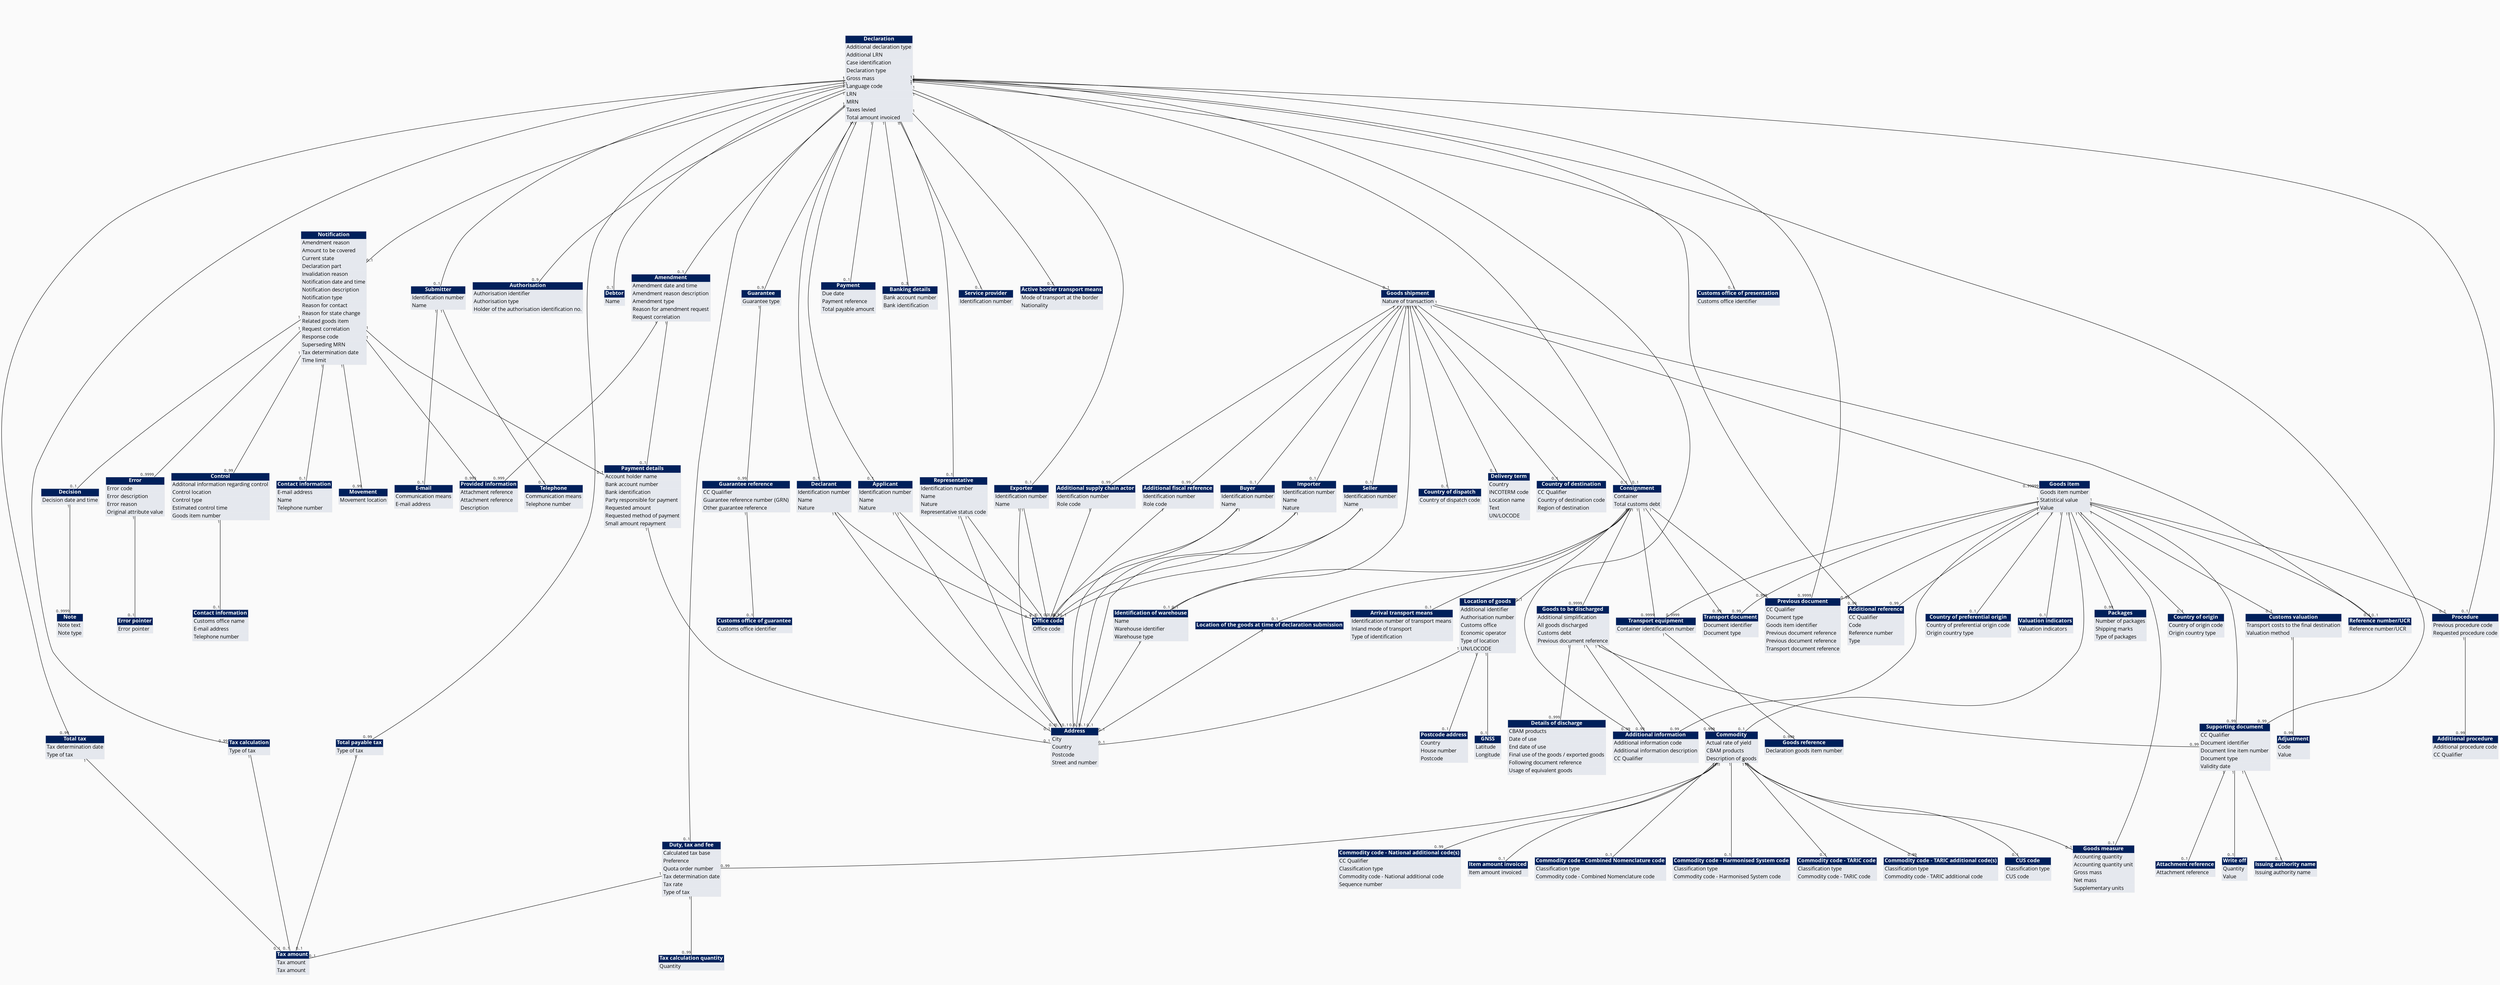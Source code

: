 Graph ClassDiagram {
bgcolor="#fafafa"
ratio="0.4"
node [shape=plain, fontname="Open Sans"]
edge [fontname="Open Sans" width="2"]
"FIg-001" -- "FIg-014" [headlabel="0..1" taillabel="1" fontsize=10]
"FIg-001" -- "FIg-026" [headlabel="0..1" taillabel="1" fontsize=10]
"FIg-001" -- "FIg-028" [headlabel="0..1" taillabel="1" fontsize=10]
"FIg-001" -- "FIg-031" [headlabel="0..1" taillabel="1" fontsize=10]
"FIg-001" -- "FIg-032" [headlabel="0..9" taillabel="1" fontsize=10]
"FIg-001" -- "FIg-033" [headlabel="0..1" taillabel="1" fontsize=10]
"FIg-001" -- "FIg-034" [headlabel="0..1" taillabel="1" fontsize=10]
"FIg-001" -- "FIg-036" [headlabel="0..1" taillabel="1" fontsize=10]
"FIg-001" -- "FIg-038" [headlabel="0..1" taillabel="1" fontsize=10]
"FIg-001" -- "FIg-050" [headlabel="0..99" taillabel="1" fontsize=10]
"FIg-001" -- "FIg-053" [headlabel="0..99" taillabel="1" fontsize=10]
"FIg-001" -- "FIg-057" [headlabel="0..99" taillabel="1" fontsize=10]
"FIg-001" -- "FIg-060" [headlabel="0..1" taillabel="1" fontsize=10]
"FIg-001" -- "FIg-062" [headlabel="0..3" taillabel="1" fontsize=10]
"FIg-001" -- "FIg-075" [headlabel="0..1" taillabel="1" fontsize=10]
"FIg-001" -- "FIg-079" [headlabel="0..1" taillabel="1" fontsize=10]
"FIg-001" -- "FIg-085" [headlabel="0..1" taillabel="1" fontsize=10]
"FIg-001" -- "FIg-099" [headlabel="0..9" taillabel="1" fontsize=10]
"FIg-001" -- "FIg-101" [headlabel="0..1" taillabel="1" fontsize=10]
"FIg-001" -- "FIg-102" [headlabel="0..99" taillabel="1" fontsize=10]
"FIg-001" -- "FIg-111" [headlabel="0..99" taillabel="1" fontsize=10]
"FIg-001" -- "FIg-113" [headlabel="0..1" taillabel="1" fontsize=10]
"FIg-001" -- "FIg-116" [headlabel="0..1" taillabel="1" fontsize=10]
"FIg-001" -- "FIg-119" [headlabel="0..1" taillabel="1" fontsize=10]
"FIg-001" -- "FIg-135" [headlabel="0..9999" taillabel="1" fontsize=10]
"FIg-001" -- "FIg-136" [headlabel="0..99" taillabel="1" fontsize=10]
"FIg-014" -- "FIg-012" [headlabel="0..999" taillabel="1" fontsize=10]
"FIg-014" -- "FIg-037" [headlabel="0..1" taillabel="1" fontsize=10]
"FIg-015" -- "FIg-011" [headlabel="0..9999" taillabel="1" fontsize=10]
"FIg-017" -- "FIg-023" [headlabel="0..1" taillabel="1" fontsize=10]
"FIg-019" -- "FIg-016" [headlabel="0..1" taillabel="1" fontsize=10]
"FIg-026" -- "FIg-029" [headlabel="0..1" taillabel="1" fontsize=10]
"FIg-026" -- "FIg-083" [headlabel="0..1" taillabel="1" fontsize=10]
"FIg-028" -- "FIg-009" [headlabel="0..1" taillabel="1" fontsize=10]
"FIg-028" -- "FIg-012" [headlabel="0..999" taillabel="1" fontsize=10]
"FIg-028" -- "FIg-015" [headlabel="0..1" taillabel="1" fontsize=10]
"FIg-028" -- "FIg-017" [headlabel="0..9999" taillabel="1" fontsize=10]
"FIg-028" -- "FIg-019" [headlabel="0..99" taillabel="1" fontsize=10]
"FIg-028" -- "FIg-024" [headlabel="0..99" taillabel="1" fontsize=10]
"FIg-028" -- "FIg-037" [headlabel="0..1" taillabel="1" fontsize=10]
"FIg-031" -- "FIg-043" [headlabel="0..1" taillabel="1" fontsize=10]
"FIg-031" -- "FIg-105" [headlabel="0..1" taillabel="1" fontsize=10]
"FIg-033" -- "FIg-029" [headlabel="0..1" taillabel="1" fontsize=10]
"FIg-033" -- "FIg-083" [headlabel="0..1" taillabel="1" fontsize=10]
"FIg-036" -- "FIg-029" [headlabel="0..1" taillabel="1" fontsize=10]
"FIg-036" -- "FIg-083" [headlabel="0..1" taillabel="1" fontsize=10]
"FIg-037" -- "FIg-083" [headlabel="0..1" taillabel="1" fontsize=10]
"FIg-038" -- "FIg-029" [headlabel="0..1" taillabel="1" fontsize=10]
"FIg-038" -- "FIg-083" [headlabel="0..1" taillabel="1" fontsize=10]
"FIg-044" -- "FIg-070" [headlabel="0..999" taillabel="1" fontsize=10]
"FIg-045" -- "FIg-047" [headlabel="0..1" taillabel="1" fontsize=10]
"FIg-045" -- "FIg-081" [headlabel="0..1" taillabel="1" fontsize=10]
"FIg-045" -- "FIg-082" [headlabel="0..1" taillabel="1" fontsize=10]
"FIg-045" -- "FIg-086" [headlabel="0..99" taillabel="1" fontsize=10]
"FIg-045" -- "FIg-087" [headlabel="0..1" taillabel="1" fontsize=10]
"FIg-045" -- "FIg-088" [headlabel="0..99" taillabel="1" fontsize=10]
"FIg-045" -- "FIg-089" [headlabel="0..1" taillabel="1" fontsize=10]
"FIg-045" -- "FIg-101" [headlabel="0..99" taillabel="1" fontsize=10]
"FIg-045" -- "FIg-133" [headlabel="0..1" taillabel="1" fontsize=10]
"FIg-050" -- "FIg-059" [headlabel="0..1" taillabel="1" fontsize=10]
"FIg-053" -- "FIg-059" [headlabel="0..1" taillabel="1" fontsize=10]
"FIg-057" -- "FIg-059" [headlabel="0..1" taillabel="1" fontsize=10]
"FIg-063" -- "FIg-029" [headlabel="0..1" taillabel="1" fontsize=10]
"FIg-063" -- "FIg-083" [headlabel="0..1" taillabel="1" fontsize=10]
"FIg-066" -- "FIg-029" [headlabel="0..1" taillabel="1" fontsize=10]
"FIg-067" -- "FIg-029" [headlabel="0..1" taillabel="1" fontsize=10]
"FIg-067" -- "FIg-083" [headlabel="0..1" taillabel="1" fontsize=10]
"FIg-075" -- "FIg-044" [headlabel="0..9999" taillabel="1" fontsize=10]
"FIg-075" -- "FIg-073" [headlabel="0..1" taillabel="1" fontsize=10]
"FIg-075" -- "FIg-076" [headlabel="0..1" taillabel="1" fontsize=10]
"FIg-075" -- "FIg-114" [headlabel="0..9999" taillabel="1" fontsize=10]
"FIg-075" -- "FIg-122" [headlabel="0..99" taillabel="1" fontsize=10]
"FIg-075" -- "FIg-127" [headlabel="0..1" taillabel="1" fontsize=10]
"FIg-075" -- "FIg-132" [headlabel="0..1" taillabel="1" fontsize=10]
"FIg-075" -- "FIg-135" [headlabel="0..999" taillabel="1" fontsize=10]
"FIg-076" -- "FIg-083" [headlabel="0..1" taillabel="1" fontsize=10]
"FIg-078" -- "FIg-044" [headlabel="0..9999" taillabel="1" fontsize=10]
"FIg-078" -- "FIg-045" [headlabel="0..1" taillabel="1" fontsize=10]
"FIg-078" -- "FIg-052" [headlabel="0..99" taillabel="1" fontsize=10]
"FIg-078" -- "FIg-089" [headlabel="0..1" taillabel="1" fontsize=10]
"FIg-078" -- "FIg-093" [headlabel="0..1" taillabel="1" fontsize=10]
"FIg-078" -- "FIg-100" [headlabel="0..1" taillabel="1" fontsize=10]
"FIg-078" -- "FIg-102" [headlabel="0..99" taillabel="1" fontsize=10]
"FIg-078" -- "FIg-103" [headlabel="0..1" taillabel="1" fontsize=10]
"FIg-078" -- "FIg-111" [headlabel="0..99" taillabel="1" fontsize=10]
"FIg-078" -- "FIg-113" [headlabel="0..1" taillabel="1" fontsize=10]
"FIg-078" -- "FIg-122" [headlabel="0..99" taillabel="1" fontsize=10]
"FIg-078" -- "FIg-126" [headlabel="0..1" taillabel="1" fontsize=10]
"FIg-078" -- "FIg-130" [headlabel="0..1" taillabel="1" fontsize=10]
"FIg-078" -- "FIg-135" [headlabel="0..99" taillabel="1" fontsize=10]
"FIg-078" -- "FIg-136" [headlabel="0..99" taillabel="1" fontsize=10]
"FIg-093" -- "FIg-094" [headlabel="0..99" taillabel="1" fontsize=10]
"FIg-099" -- "FIg-120" [headlabel="0..99" taillabel="1" fontsize=10]
"FIg-101" -- "FIg-059" [headlabel="0..1" taillabel="1" fontsize=10]
"FIg-101" -- "FIg-091" [headlabel="0..99" taillabel="1" fontsize=10]
"FIg-113" -- "FIg-097" [headlabel="0..99" taillabel="1" fontsize=10]
"FIg-114" -- "FIg-045" [headlabel="0..999" taillabel="1" fontsize=10]
"FIg-114" -- "FIg-102" [headlabel="0..99" taillabel="1" fontsize=10]
"FIg-114" -- "FIg-117" [headlabel="0..999" taillabel="1" fontsize=10]
"FIg-114" -- "FIg-136" [headlabel="0..99" taillabel="1" fontsize=10]
"FIg-119" -- "FIg-063" [headlabel="0..1" taillabel="1" fontsize=10]
"FIg-119" -- "FIg-066" [headlabel="0..99" taillabel="1" fontsize=10]
"FIg-119" -- "FIg-067" [headlabel="0..1" taillabel="1" fontsize=10]
"FIg-119" -- "FIg-071" [headlabel="0..1" taillabel="1" fontsize=10]
"FIg-119" -- "FIg-075" [headlabel="0..1" taillabel="1" fontsize=10]
"FIg-119" -- "FIg-077" [headlabel="0..1" taillabel="1" fontsize=10]
"FIg-119" -- "FIg-078" [headlabel="0..99999" taillabel="1" fontsize=10]
"FIg-119" -- "FIg-092" [headlabel="0..1" taillabel="1" fontsize=10]
"FIg-119" -- "FIg-125" [headlabel="0..1" taillabel="1" fontsize=10]
"FIg-119" -- "FIg-126" [headlabel="0..1" taillabel="1" fontsize=10]
"FIg-119" -- "FIg-132" [headlabel="0..1" taillabel="1" fontsize=10]
"FIg-119" -- "FIg-134" [headlabel="0..99" taillabel="1" fontsize=10]
"FIg-120" -- "FIg-004" [headlabel="0..1" taillabel="1" fontsize=10]
"FIg-125" -- "FIg-029" [headlabel="0..1" taillabel="1" fontsize=10]
"FIg-125" -- "FIg-083" [headlabel="0..1" taillabel="1" fontsize=10]
"FIg-127" -- "FIg-069" [headlabel="0..1" taillabel="1" fontsize=10]
"FIg-127" -- "FIg-083" [headlabel="0..1" taillabel="1" fontsize=10]
"FIg-127" -- "FIg-131" [headlabel="0..1" taillabel="1" fontsize=10]
"FIg-132" -- "FIg-083" [headlabel="0..1" taillabel="1" fontsize=10]
"FIg-134" -- "FIg-029" [headlabel="0..1" taillabel="1" fontsize=10]
"FIg-136" -- "FIg-042" [headlabel="0..1" taillabel="1" fontsize=10]
"FIg-136" -- "FIg-108" [headlabel="0..1" taillabel="1" fontsize=10]
"FIg-136" -- "FIg-137" [headlabel="0..1" taillabel="1" fontsize=10]
"FIg-001" [label=<<table border="0" cellspacing="0" cellborder="1" color="#E3E5E9"><tr><td bgcolor="#00205B"><font color="white"><b>Declaration</b></font></td></tr><tr><td bgcolor="#e5e8ee" align="left" sides="LR">Additional declaration type</td></tr><tr><td bgcolor="#e5e8ee" align="left" sides="LR">Additional LRN</td></tr><tr><td bgcolor="#e5e8ee" align="left" sides="LR">Case identification</td></tr><tr><td bgcolor="#e5e8ee" align="left" sides="LR">Declaration type</td></tr><tr><td bgcolor="#e5e8ee" align="left" sides="LR">Gross mass</td></tr><tr><td bgcolor="#e5e8ee" align="left" sides="LR">Language code</td></tr><tr><td bgcolor="#e5e8ee" align="left" sides="LR">LRN</td></tr><tr><td bgcolor="#e5e8ee" align="left" sides="LR">MRN</td></tr><tr><td bgcolor="#e5e8ee" align="left" sides="LR">Taxes levied</td></tr><tr><td bgcolor="#e5e8ee" align="left" sides="LRB">Total amount invoiced</td></tr></table>>]
"FIg-004" [label=<<table border="0" cellspacing="0" cellborder="1" color="#E3E5E9"><tr><td bgcolor="#00205B"><font color="white"><b>Customs office of guarantee</b></font></td></tr><tr><td bgcolor="#e5e8ee" align="left" sides="LR">Customs office identifier</td></tr></table>>]
"FIg-009" [label=<<table border="0" cellspacing="0" cellborder="1" color="#E3E5E9"><tr><td bgcolor="#00205B"><font color="white"><b>Contact information</b></font></td></tr><tr><td bgcolor="#e5e8ee" align="left" sides="LR">E-mail address</td></tr><tr><td bgcolor="#e5e8ee" align="left" sides="LR">Name</td></tr><tr><td bgcolor="#e5e8ee" align="left" sides="LRB">Telephone number</td></tr></table>>]
"FIg-011" [label=<<table border="0" cellspacing="0" cellborder="1" color="#E3E5E9"><tr><td bgcolor="#00205B"><font color="white"><b>Note</b></font></td></tr><tr><td bgcolor="#e5e8ee" align="left" sides="LR">Note text</td></tr><tr><td bgcolor="#e5e8ee" align="left" sides="LRB">Note type</td></tr></table>>]
"FIg-012" [label=<<table border="0" cellspacing="0" cellborder="1" color="#E3E5E9"><tr><td bgcolor="#00205B"><font color="white"><b>Provided information</b></font></td></tr><tr><td bgcolor="#e5e8ee" align="left" sides="LR">Attachment reference</td></tr><tr><td bgcolor="#e5e8ee" align="left" sides="LR">Attachment reference</td></tr><tr><td bgcolor="#e5e8ee" align="left" sides="LR">Description</td></tr></table>>]
"FIg-014" [label=<<table border="0" cellspacing="0" cellborder="1" color="#E3E5E9"><tr><td bgcolor="#00205B"><font color="white"><b>Amendment</b></font></td></tr><tr><td bgcolor="#e5e8ee" align="left" sides="LR">Amendment date and time</td></tr><tr><td bgcolor="#e5e8ee" align="left" sides="LR">Amendment reason description</td></tr><tr><td bgcolor="#e5e8ee" align="left" sides="LR">Amendment type</td></tr><tr><td bgcolor="#e5e8ee" align="left" sides="LR">Reason for amendment request</td></tr><tr><td bgcolor="#e5e8ee" align="left" sides="LRB">Request correlation</td></tr></table>>]
"FIg-015" [label=<<table border="0" cellspacing="0" cellborder="1" color="#E3E5E9"><tr><td bgcolor="#00205B"><font color="white"><b>Decision</b></font></td></tr><tr><td bgcolor="#e5e8ee" align="left" sides="LRB">Decision date and time</td></tr></table>>]
"FIg-016" [label=<<table border="0" cellspacing="0" cellborder="1" color="#E3E5E9"><tr><td bgcolor="#00205B"><font color="white"><b>Contact information</b></font></td></tr><tr><td bgcolor="#e5e8ee" align="left" sides="LR">Customs office name</td></tr><tr><td bgcolor="#e5e8ee" align="left" sides="LR">E-mail address</td></tr><tr><td bgcolor="#e5e8ee" align="left" sides="LRB">Telephone number</td></tr></table>>]
"FIg-017" [label=<<table border="0" cellspacing="0" cellborder="1" color="#E3E5E9"><tr><td bgcolor="#00205B"><font color="white"><b>Error</b></font></td></tr><tr><td bgcolor="#e5e8ee" align="left" sides="LR">Error code</td></tr><tr><td bgcolor="#e5e8ee" align="left" sides="LR">Error description</td></tr><tr><td bgcolor="#e5e8ee" align="left" sides="LR">Error reason</td></tr><tr><td bgcolor="#e5e8ee" align="left" sides="LRB">Original attribute value</td></tr></table>>]
"FIg-019" [label=<<table border="0" cellspacing="0" cellborder="1" color="#E3E5E9"><tr><td bgcolor="#00205B"><font color="white"><b>Control</b></font></td></tr><tr><td bgcolor="#e5e8ee" align="left" sides="LR">Additonal information regarding control</td></tr><tr><td bgcolor="#e5e8ee" align="left" sides="LR">Control location</td></tr><tr><td bgcolor="#e5e8ee" align="left" sides="LR">Control type</td></tr><tr><td bgcolor="#e5e8ee" align="left" sides="LR">Estimated control time</td></tr><tr><td bgcolor="#e5e8ee" align="left" sides="LRB">Goods item number</td></tr></table>>]
"FIg-023" [label=<<table border="0" cellspacing="0" cellborder="1" color="#E3E5E9"><tr><td bgcolor="#00205B"><font color="white"><b>Error pointer</b></font></td></tr><tr><td bgcolor="#e5e8ee" align="left" sides="LRB">Error pointer</td></tr></table>>]
"FIg-024" [label=<<table border="0" cellspacing="0" cellborder="1" color="#E3E5E9"><tr><td bgcolor="#00205B"><font color="white"><b>Movement</b></font></td></tr><tr><td bgcolor="#e5e8ee" align="left" sides="LRB">Movement location</td></tr></table>>]
"FIg-026" [label=<<table border="0" cellspacing="0" cellborder="1" color="#E3E5E9"><tr><td bgcolor="#00205B"><font color="white"><b>Representative</b></font></td></tr><tr><td bgcolor="#e5e8ee" align="left" sides="LR">Identification number</td></tr><tr><td bgcolor="#e5e8ee" align="left" sides="LR">Name</td></tr><tr><td bgcolor="#e5e8ee" align="left" sides="LR">Nature</td></tr><tr><td bgcolor="#e5e8ee" align="left" sides="LRB">Representative status code</td></tr></table>>]
"FIg-028" [label=<<table border="0" cellspacing="0" cellborder="1" color="#E3E5E9"><tr><td bgcolor="#00205B"><font color="white"><b>Notification</b></font></td></tr><tr><td bgcolor="#e5e8ee" align="left" sides="LR">Amendment reason</td></tr><tr><td bgcolor="#e5e8ee" align="left" sides="LR">Amount to be covered</td></tr><tr><td bgcolor="#e5e8ee" align="left" sides="LR">Current state</td></tr><tr><td bgcolor="#e5e8ee" align="left" sides="LR">Declaration part</td></tr><tr><td bgcolor="#e5e8ee" align="left" sides="LR">Invalidation reason</td></tr><tr><td bgcolor="#e5e8ee" align="left" sides="LR">Notification date and time</td></tr><tr><td bgcolor="#e5e8ee" align="left" sides="LR">Notification description</td></tr><tr><td bgcolor="#e5e8ee" align="left" sides="LR">Notification type</td></tr><tr><td bgcolor="#e5e8ee" align="left" sides="LR">Reason for contact</td></tr><tr><td bgcolor="#e5e8ee" align="left" sides="LR">Reason for state change</td></tr><tr><td bgcolor="#e5e8ee" align="left" sides="LR">Related goods item</td></tr><tr><td bgcolor="#e5e8ee" align="left" sides="LR">Request correlation</td></tr><tr><td bgcolor="#e5e8ee" align="left" sides="LR">Response code</td></tr><tr><td bgcolor="#e5e8ee" align="left" sides="LR">Superseding MRN</td></tr><tr><td bgcolor="#e5e8ee" align="left" sides="LR">Tax determination date</td></tr><tr><td bgcolor="#e5e8ee" align="left" sides="LRB">Time limit</td></tr></table>>]
"FIg-029" [label=<<table border="0" cellspacing="0" cellborder="1" color="#E3E5E9"><tr><td bgcolor="#00205B"><font color="white"><b>Office code</b></font></td></tr><tr><td bgcolor="#e5e8ee" align="left" sides="LR">Office code</td></tr></table>>]
"FIg-031" [label=<<table border="0" cellspacing="0" cellborder="1" color="#E3E5E9"><tr><td bgcolor="#00205B"><font color="white"><b>Submitter</b></font></td></tr><tr><td bgcolor="#e5e8ee" align="left" sides="LR">Identification number</td></tr><tr><td bgcolor="#e5e8ee" align="left" sides="LR">Name</td></tr></table>>]
"FIg-032" [label=<<table border="0" cellspacing="0" cellborder="1" color="#E3E5E9"><tr><td bgcolor="#00205B"><font color="white"><b>Authorisation</b></font></td></tr><tr><td bgcolor="#e5e8ee" align="left" sides="LR">Authorisation identifier</td></tr><tr><td bgcolor="#e5e8ee" align="left" sides="LR">Authorisation type</td></tr><tr><td bgcolor="#e5e8ee" align="left" sides="LRB">Holder of the authorisation identification no.</td></tr></table>>]
"FIg-033" [label=<<table border="0" cellspacing="0" cellborder="1" color="#E3E5E9"><tr><td bgcolor="#00205B"><font color="white"><b>Exporter</b></font></td></tr><tr><td bgcolor="#e5e8ee" align="left" sides="LR">Identification number</td></tr><tr><td bgcolor="#e5e8ee" align="left" sides="LRB">Name</td></tr></table>>]
"FIg-034" [label=<<table border="0" cellspacing="0" cellborder="1" color="#E3E5E9"><tr><td bgcolor="#00205B"><font color="white"><b>Debtor</b></font></td></tr><tr><td bgcolor="#e5e8ee" align="left" sides="LRB">Name</td></tr></table>>]
"FIg-036" [label=<<table border="0" cellspacing="0" cellborder="1" color="#E3E5E9"><tr><td bgcolor="#00205B"><font color="white"><b>Declarant</b></font></td></tr><tr><td bgcolor="#e5e8ee" align="left" sides="LR">Identification number</td></tr><tr><td bgcolor="#e5e8ee" align="left" sides="LR">Name</td></tr><tr><td bgcolor="#e5e8ee" align="left" sides="LRB">Nature</td></tr></table>>]
"FIg-037" [label=<<table border="0" cellspacing="0" cellborder="1" color="#E3E5E9"><tr><td bgcolor="#00205B"><font color="white"><b>Payment details</b></font></td></tr><tr><td bgcolor="#e5e8ee" align="left" sides="LR">Account holder name</td></tr><tr><td bgcolor="#e5e8ee" align="left" sides="LR">Bank account number</td></tr><tr><td bgcolor="#e5e8ee" align="left" sides="LR">Bank identification</td></tr><tr><td bgcolor="#e5e8ee" align="left" sides="LR">Party responsible for payment</td></tr><tr><td bgcolor="#e5e8ee" align="left" sides="LR">Requested amount</td></tr><tr><td bgcolor="#e5e8ee" align="left" sides="LR">Requested method of payment</td></tr><tr><td bgcolor="#e5e8ee" align="left" sides="LRB">Small amount repayment</td></tr></table>>]
"FIg-038" [label=<<table border="0" cellspacing="0" cellborder="1" color="#E3E5E9"><tr><td bgcolor="#00205B"><font color="white"><b>Applicant</b></font></td></tr><tr><td bgcolor="#e5e8ee" align="left" sides="LR">Identification number</td></tr><tr><td bgcolor="#e5e8ee" align="left" sides="LR">Name</td></tr><tr><td bgcolor="#e5e8ee" align="left" sides="LRB">Nature</td></tr></table>>]
"FIg-042" [label=<<table border="0" cellspacing="0" cellborder="1" color="#E3E5E9"><tr><td bgcolor="#00205B"><font color="white"><b>Attachment reference</b></font></td></tr><tr><td bgcolor="#e5e8ee" align="left" sides="LRB">Attachment reference</td></tr></table>>]
"FIg-043" [label=<<table border="0" cellspacing="0" cellborder="1" color="#E3E5E9"><tr><td bgcolor="#00205B"><font color="white"><b>Telephone</b></font></td></tr><tr><td bgcolor="#e5e8ee" align="left" sides="LR">Communication means</td></tr><tr><td bgcolor="#e5e8ee" align="left" sides="LRB">Telephone number</td></tr></table>>]
"FIg-044" [label=<<table border="0" cellspacing="0" cellborder="1" color="#E3E5E9"><tr><td bgcolor="#00205B"><font color="white"><b>Transport equipment</b></font></td></tr><tr><td bgcolor="#e5e8ee" align="left" sides="LR">Container identification number</td></tr></table>>]
"FIg-045" [label=<<table border="0" cellspacing="0" cellborder="1" color="#E3E5E9"><tr><td bgcolor="#00205B"><font color="white"><b>Commodity</b></font></td></tr><tr><td bgcolor="#e5e8ee" align="left" sides="LR">Actual rate of yield</td></tr><tr><td bgcolor="#e5e8ee" align="left" sides="LR">CBAM products</td></tr><tr><td bgcolor="#e5e8ee" align="left" sides="LRB">Description of goods</td></tr></table>>]
"FIg-047" [label=<<table border="0" cellspacing="0" cellborder="1" color="#E3E5E9"><tr><td bgcolor="#00205B"><font color="white"><b>Commodity code - Combined Nomenclature code</b></font></td></tr><tr><td bgcolor="#e5e8ee" align="left" sides="LR">Classification type</td></tr><tr><td bgcolor="#e5e8ee" align="left" sides="LR">Commodity code - Combined Nomenclature code</td></tr></table>>]
"FIg-050" [label=<<table border="0" cellspacing="0" cellborder="1" color="#E3E5E9"><tr><td bgcolor="#00205B"><font color="white"><b>Total tax</b></font></td></tr><tr><td bgcolor="#e5e8ee" align="left" sides="LR">Tax determination date</td></tr><tr><td bgcolor="#e5e8ee" align="left" sides="LRB">Type of tax</td></tr></table>>]
"FIg-052" [label=<<table border="0" cellspacing="0" cellborder="1" color="#E3E5E9"><tr><td bgcolor="#00205B"><font color="white"><b>Packages</b></font></td></tr><tr><td bgcolor="#e5e8ee" align="left" sides="LR">Number of packages</td></tr><tr><td bgcolor="#e5e8ee" align="left" sides="LR">Shipping marks</td></tr><tr><td bgcolor="#e5e8ee" align="left" sides="LRB">Type of packages</td></tr></table>>]
"FIg-053" [label=<<table border="0" cellspacing="0" cellborder="1" color="#E3E5E9"><tr><td bgcolor="#00205B"><font color="white"><b>Tax calculation</b></font></td></tr><tr><td bgcolor="#e5e8ee" align="left" sides="LRB">Type of tax</td></tr></table>>]
"FIg-057" [label=<<table border="0" cellspacing="0" cellborder="1" color="#E3E5E9"><tr><td bgcolor="#00205B"><font color="white"><b>Total payable tax</b></font></td></tr><tr><td bgcolor="#e5e8ee" align="left" sides="LRB">Type of tax</td></tr></table>>]
"FIg-059" [label=<<table border="0" cellspacing="0" cellborder="1" color="#E3E5E9"><tr><td bgcolor="#00205B"><font color="white"><b>Tax amount</b></font></td></tr><tr><td bgcolor="#e5e8ee" align="left" sides="LR">Tax amount</td></tr><tr><td bgcolor="#e5e8ee" align="left" sides="LRB">Tax amount</td></tr></table>>]
"FIg-060" [label=<<table border="0" cellspacing="0" cellborder="1" color="#E3E5E9"><tr><td bgcolor="#00205B"><font color="white"><b>Payment</b></font></td></tr><tr><td bgcolor="#e5e8ee" align="left" sides="LR">Due date</td></tr><tr><td bgcolor="#e5e8ee" align="left" sides="LR">Payment reference</td></tr><tr><td bgcolor="#e5e8ee" align="left" sides="LRB">Total payable amount</td></tr></table>>]
"FIg-062" [label=<<table border="0" cellspacing="0" cellborder="1" color="#E3E5E9"><tr><td bgcolor="#00205B"><font color="white"><b>Banking details</b></font></td></tr><tr><td bgcolor="#e5e8ee" align="left" sides="LR">Bank account number</td></tr><tr><td bgcolor="#e5e8ee" align="left" sides="LR">Bank identification</td></tr></table>>]
"FIg-063" [label=<<table border="0" cellspacing="0" cellborder="1" color="#E3E5E9"><tr><td bgcolor="#00205B"><font color="white"><b>Buyer</b></font></td></tr><tr><td bgcolor="#e5e8ee" align="left" sides="LR">Identification number</td></tr><tr><td bgcolor="#e5e8ee" align="left" sides="LRB">Name</td></tr></table>>]
"FIg-066" [label=<<table border="0" cellspacing="0" cellborder="1" color="#E3E5E9"><tr><td bgcolor="#00205B"><font color="white"><b>Additional fiscal reference</b></font></td></tr><tr><td bgcolor="#e5e8ee" align="left" sides="LR">Identification number</td></tr><tr><td bgcolor="#e5e8ee" align="left" sides="LRB">Role code</td></tr></table>>]
"FIg-067" [label=<<table border="0" cellspacing="0" cellborder="1" color="#E3E5E9"><tr><td bgcolor="#00205B"><font color="white"><b>Importer</b></font></td></tr><tr><td bgcolor="#e5e8ee" align="left" sides="LR">Identification number</td></tr><tr><td bgcolor="#e5e8ee" align="left" sides="LR">Name</td></tr><tr><td bgcolor="#e5e8ee" align="left" sides="LRB">Nature</td></tr></table>>]
"FIg-069" [label=<<table border="0" cellspacing="0" cellborder="1" color="#E3E5E9"><tr><td bgcolor="#00205B"><font color="white"><b>GNSS</b></font></td></tr><tr><td bgcolor="#e5e8ee" align="left" sides="LR">Latitude</td></tr><tr><td bgcolor="#e5e8ee" align="left" sides="LRB">Longitude</td></tr></table>>]
"FIg-070" [label=<<table border="0" cellspacing="0" cellborder="1" color="#E3E5E9"><tr><td bgcolor="#00205B"><font color="white"><b>Goods reference</b></font></td></tr><tr><td bgcolor="#e5e8ee" align="left" sides="LR">Declaration goods item number</td></tr></table>>]
"FIg-071" [label=<<table border="0" cellspacing="0" cellborder="1" color="#E3E5E9"><tr><td bgcolor="#00205B"><font color="white"><b>Country of dispatch</b></font></td></tr><tr><td bgcolor="#e5e8ee" align="left" sides="LRB">Country of dispatch code</td></tr></table>>]
"FIg-073" [label=<<table border="0" cellspacing="0" cellborder="1" color="#E3E5E9"><tr><td bgcolor="#00205B"><font color="white"><b>Arrival transport means</b></font></td></tr><tr><td bgcolor="#e5e8ee" align="left" sides="LR">Identification number of transport means</td></tr><tr><td bgcolor="#e5e8ee" align="left" sides="LR">Inland mode of transport</td></tr><tr><td bgcolor="#e5e8ee" align="left" sides="LRB">Type of identification</td></tr></table>>]
"FIg-075" [label=<<table border="0" cellspacing="0" cellborder="1" color="#E3E5E9"><tr><td bgcolor="#00205B"><font color="white"><b>Consignment</b></font></td></tr><tr><td bgcolor="#e5e8ee" align="left" sides="LR">Container</td></tr><tr><td bgcolor="#e5e8ee" align="left" sides="LRB">Total customs debt</td></tr></table>>]
"FIg-076" [label=<<table border="0" cellspacing="0" cellborder="1" color="#E3E5E9"><tr><td bgcolor="#00205B"><font color="white"><b>Location of the goods at time of declaration submission</b></font></td></tr></table>>]
"FIg-077" [label=<<table border="0" cellspacing="0" cellborder="1" color="#E3E5E9"><tr><td bgcolor="#00205B"><font color="white"><b>Delivery term</b></font></td></tr><tr><td bgcolor="#e5e8ee" align="left" sides="LR">Country</td></tr><tr><td bgcolor="#e5e8ee" align="left" sides="LR">INCOTERM code</td></tr><tr><td bgcolor="#e5e8ee" align="left" sides="LR">Location name</td></tr><tr><td bgcolor="#e5e8ee" align="left" sides="LR">Text</td></tr><tr><td bgcolor="#e5e8ee" align="left" sides="LRB">UN/LOCODE</td></tr></table>>]
"FIg-078" [label=<<table border="0" cellspacing="0" cellborder="1" color="#E3E5E9"><tr><td bgcolor="#00205B"><font color="white"><b>Goods item</b></font></td></tr><tr><td bgcolor="#e5e8ee" align="left" sides="LR">Goods item number</td></tr><tr><td bgcolor="#e5e8ee" align="left" sides="LR">Statistical value</td></tr><tr><td bgcolor="#e5e8ee" align="left" sides="LRB">Value</td></tr></table>>]
"FIg-079" [label=<<table border="0" cellspacing="0" cellborder="1" color="#E3E5E9"><tr><td bgcolor="#00205B"><font color="white"><b>Service provider</b></font></td></tr><tr><td bgcolor="#e5e8ee" align="left" sides="LR">Identification number</td></tr></table>>]
"FIg-081" [label=<<table border="0" cellspacing="0" cellborder="1" color="#E3E5E9"><tr><td bgcolor="#00205B"><font color="white"><b>Commodity code - Harmonised System code</b></font></td></tr><tr><td bgcolor="#e5e8ee" align="left" sides="LR">Classification type</td></tr><tr><td bgcolor="#e5e8ee" align="left" sides="LR">Commodity code - Harmonised System code</td></tr></table>>]
"FIg-082" [label=<<table border="0" cellspacing="0" cellborder="1" color="#E3E5E9"><tr><td bgcolor="#00205B"><font color="white"><b>Commodity code - TARIC code</b></font></td></tr><tr><td bgcolor="#e5e8ee" align="left" sides="LR">Classification type</td></tr><tr><td bgcolor="#e5e8ee" align="left" sides="LR">Commodity code - TARIC code</td></tr></table>>]
"FIg-083" [label=<<table border="0" cellspacing="0" cellborder="1" color="#E3E5E9"><tr><td bgcolor="#00205B"><font color="white"><b>Address</b></font></td></tr><tr><td bgcolor="#e5e8ee" align="left" sides="LR">City</td></tr><tr><td bgcolor="#e5e8ee" align="left" sides="LR">Country</td></tr><tr><td bgcolor="#e5e8ee" align="left" sides="LR">Postcode</td></tr><tr><td bgcolor="#e5e8ee" align="left" sides="LRB">Street and number</td></tr></table>>]
"FIg-085" [label=<<table border="0" cellspacing="0" cellborder="1" color="#E3E5E9"><tr><td bgcolor="#00205B"><font color="white"><b>Active border transport means</b></font></td></tr><tr><td bgcolor="#e5e8ee" align="left" sides="LR">Mode of transport at the border</td></tr><tr><td bgcolor="#e5e8ee" align="left" sides="LRB">Nationality</td></tr></table>>]
"FIg-086" [label=<<table border="0" cellspacing="0" cellborder="1" color="#E3E5E9"><tr><td bgcolor="#00205B"><font color="white"><b>Commodity code - TARIC additional code(s)</b></font></td></tr><tr><td bgcolor="#e5e8ee" align="left" sides="LR">Classification type</td></tr><tr><td bgcolor="#e5e8ee" align="left" sides="LR">Commodity code - TARIC additional code</td></tr></table>>]
"FIg-087" [label=<<table border="0" cellspacing="0" cellborder="1" color="#E3E5E9"><tr><td bgcolor="#00205B"><font color="white"><b>CUS code</b></font></td></tr><tr><td bgcolor="#e5e8ee" align="left" sides="LR">Classification type</td></tr><tr><td bgcolor="#e5e8ee" align="left" sides="LR">CUS code</td></tr></table>>]
"FIg-088" [label=<<table border="0" cellspacing="0" cellborder="1" color="#E3E5E9"><tr><td bgcolor="#00205B"><font color="white"><b>Commodity code - National additional code(s)</b></font></td></tr><tr><td bgcolor="#e5e8ee" align="left" sides="LR">CC Qualifier</td></tr><tr><td bgcolor="#e5e8ee" align="left" sides="LR">Classification type</td></tr><tr><td bgcolor="#e5e8ee" align="left" sides="LR">Commodity code - National additional code</td></tr><tr><td bgcolor="#e5e8ee" align="left" sides="LRB">Sequence number</td></tr></table>>]
"FIg-089" [label=<<table border="0" cellspacing="0" cellborder="1" color="#E3E5E9"><tr><td bgcolor="#00205B"><font color="white"><b>Goods measure</b></font></td></tr><tr><td bgcolor="#e5e8ee" align="left" sides="LR">Accounting quantity</td></tr><tr><td bgcolor="#e5e8ee" align="left" sides="LR">Accounting quantity unit</td></tr><tr><td bgcolor="#e5e8ee" align="left" sides="LR">Gross mass</td></tr><tr><td bgcolor="#e5e8ee" align="left" sides="LR">Net mass</td></tr><tr><td bgcolor="#e5e8ee" align="left" sides="LRB">Supplementary units</td></tr></table>>]
"FIg-091" [label=<<table border="0" cellspacing="0" cellborder="1" color="#E3E5E9"><tr><td bgcolor="#00205B"><font color="white"><b>Tax calculation quantity</b></font></td></tr><tr><td bgcolor="#e5e8ee" align="left" sides="LR">Quantity</td></tr></table>>]
"FIg-092" [label=<<table border="0" cellspacing="0" cellborder="1" color="#E3E5E9"><tr><td bgcolor="#00205B"><font color="white"><b>Country of destination</b></font></td></tr><tr><td bgcolor="#e5e8ee" align="left" sides="LR">CC Qualifier</td></tr><tr><td bgcolor="#e5e8ee" align="left" sides="LR">Country of destination code</td></tr><tr><td bgcolor="#e5e8ee" align="left" sides="LRB">Region of destination</td></tr></table>>]
"FIg-093" [label=<<table border="0" cellspacing="0" cellborder="1" color="#E3E5E9"><tr><td bgcolor="#00205B"><font color="white"><b>Customs valuation</b></font></td></tr><tr><td bgcolor="#e5e8ee" align="left" sides="LR">Transport costs to the final destination</td></tr><tr><td bgcolor="#e5e8ee" align="left" sides="LRB">Valuation method</td></tr></table>>]
"FIg-094" [label=<<table border="0" cellspacing="0" cellborder="1" color="#E3E5E9"><tr><td bgcolor="#00205B"><font color="white"><b>Adjustment</b></font></td></tr><tr><td bgcolor="#e5e8ee" align="left" sides="LR">Code</td></tr><tr><td bgcolor="#e5e8ee" align="left" sides="LRB">Value</td></tr></table>>]
"FIg-097" [label=<<table border="0" cellspacing="0" cellborder="1" color="#E3E5E9"><tr><td bgcolor="#00205B"><font color="white"><b>Additional procedure</b></font></td></tr><tr><td bgcolor="#e5e8ee" align="left" sides="LR">Additional procedure code</td></tr><tr><td bgcolor="#e5e8ee" align="left" sides="LRB">CC Qualifier</td></tr></table>>]
"FIg-099" [label=<<table border="0" cellspacing="0" cellborder="1" color="#E3E5E9"><tr><td bgcolor="#00205B"><font color="white"><b>Guarantee</b></font></td></tr><tr><td bgcolor="#e5e8ee" align="left" sides="LRB">Guarantee type</td></tr></table>>]
"FIg-100" [label=<<table border="0" cellspacing="0" cellborder="1" color="#E3E5E9"><tr><td bgcolor="#00205B"><font color="white"><b>Country of origin</b></font></td></tr><tr><td bgcolor="#e5e8ee" align="left" sides="LR">Country of origin code</td></tr><tr><td bgcolor="#e5e8ee" align="left" sides="LRB">Origin country type</td></tr></table>>]
"FIg-101" [label=<<table border="0" cellspacing="0" cellborder="1" color="#E3E5E9"><tr><td bgcolor="#00205B"><font color="white"><b>Duty, tax and fee</b></font></td></tr><tr><td bgcolor="#e5e8ee" align="left" sides="LR">Calculated tax base</td></tr><tr><td bgcolor="#e5e8ee" align="left" sides="LR">Preference</td></tr><tr><td bgcolor="#e5e8ee" align="left" sides="LR">Quota order number</td></tr><tr><td bgcolor="#e5e8ee" align="left" sides="LR">Tax determination date</td></tr><tr><td bgcolor="#e5e8ee" align="left" sides="LR">Tax rate</td></tr><tr><td bgcolor="#e5e8ee" align="left" sides="LRB">Type of tax</td></tr></table>>]
"FIg-102" [label=<<table border="0" cellspacing="0" cellborder="1" color="#E3E5E9"><tr><td bgcolor="#00205B"><font color="white"><b>Additional information</b></font></td></tr><tr><td bgcolor="#e5e8ee" align="left" sides="LR">Additional information code</td></tr><tr><td bgcolor="#e5e8ee" align="left" sides="LR">Additional information description</td></tr><tr><td bgcolor="#e5e8ee" align="left" sides="LRB">CC Qualifier</td></tr></table>>]
"FIg-103" [label=<<table border="0" cellspacing="0" cellborder="1" color="#E3E5E9"><tr><td bgcolor="#00205B"><font color="white"><b>Country of preferential origin</b></font></td></tr><tr><td bgcolor="#e5e8ee" align="left" sides="LR">Country of preferential origin code</td></tr><tr><td bgcolor="#e5e8ee" align="left" sides="LRB">Origin country type</td></tr></table>>]
"FIg-105" [label=<<table border="0" cellspacing="0" cellborder="1" color="#E3E5E9"><tr><td bgcolor="#00205B"><font color="white"><b>E-mail</b></font></td></tr><tr><td bgcolor="#e5e8ee" align="left" sides="LR">Communication means</td></tr><tr><td bgcolor="#e5e8ee" align="left" sides="LRB">E-mail address</td></tr></table>>]
"FIg-108" [label=<<table border="0" cellspacing="0" cellborder="1" color="#E3E5E9"><tr><td bgcolor="#00205B"><font color="white"><b>Write off</b></font></td></tr><tr><td bgcolor="#e5e8ee" align="left" sides="LR">Quantity</td></tr><tr><td bgcolor="#e5e8ee" align="left" sides="LR">Value</td></tr></table>>]
"FIg-111" [label=<<table border="0" cellspacing="0" cellborder="1" color="#E3E5E9"><tr><td bgcolor="#00205B"><font color="white"><b>Additional reference</b></font></td></tr><tr><td bgcolor="#e5e8ee" align="left" sides="LR">CC Qualifier</td></tr><tr><td bgcolor="#e5e8ee" align="left" sides="LR">Code</td></tr><tr><td bgcolor="#e5e8ee" align="left" sides="LR">Reference number</td></tr><tr><td bgcolor="#e5e8ee" align="left" sides="LRB">Type</td></tr></table>>]
"FIg-113" [label=<<table border="0" cellspacing="0" cellborder="1" color="#E3E5E9"><tr><td bgcolor="#00205B"><font color="white"><b>Procedure</b></font></td></tr><tr><td bgcolor="#e5e8ee" align="left" sides="LR">Previous procedure code</td></tr><tr><td bgcolor="#e5e8ee" align="left" sides="LRB">Requested procedure code</td></tr></table>>]
"FIg-114" [label=<<table border="0" cellspacing="0" cellborder="1" color="#E3E5E9"><tr><td bgcolor="#00205B"><font color="white"><b>Goods to be discharged</b></font></td></tr><tr><td bgcolor="#e5e8ee" align="left" sides="LR">Additional simplification</td></tr><tr><td bgcolor="#e5e8ee" align="left" sides="LR">All goods discharged</td></tr><tr><td bgcolor="#e5e8ee" align="left" sides="LR">Customs debt</td></tr><tr><td bgcolor="#e5e8ee" align="left" sides="LRB">Previous document reference</td></tr></table>>]
"FIg-116" [label=<<table border="0" cellspacing="0" cellborder="1" color="#E3E5E9"><tr><td bgcolor="#00205B"><font color="white"><b>Customs office of presentation</b></font></td></tr><tr><td bgcolor="#e5e8ee" align="left" sides="LR">Customs office identifier</td></tr></table>>]
"FIg-117" [label=<<table border="0" cellspacing="0" cellborder="1" color="#E3E5E9"><tr><td bgcolor="#00205B"><font color="white"><b>Details of discharge</b></font></td></tr><tr><td bgcolor="#e5e8ee" align="left" sides="LR">CBAM products</td></tr><tr><td bgcolor="#e5e8ee" align="left" sides="LR">Date of use</td></tr><tr><td bgcolor="#e5e8ee" align="left" sides="LR">End date of use</td></tr><tr><td bgcolor="#e5e8ee" align="left" sides="LR">Final use of the goods / exported goods</td></tr><tr><td bgcolor="#e5e8ee" align="left" sides="LR">Following document reference</td></tr><tr><td bgcolor="#e5e8ee" align="left" sides="LRB">Usage of equivalent goods</td></tr></table>>]
"FIg-119" [label=<<table border="0" cellspacing="0" cellborder="1" color="#E3E5E9"><tr><td bgcolor="#00205B"><font color="white"><b>Goods shipment</b></font></td></tr><tr><td bgcolor="#e5e8ee" align="left" sides="LRB">Nature of transaction</td></tr></table>>]
"FIg-120" [label=<<table border="0" cellspacing="0" cellborder="1" color="#E3E5E9"><tr><td bgcolor="#00205B"><font color="white"><b>Guarantee reference</b></font></td></tr><tr><td bgcolor="#e5e8ee" align="left" sides="LR">CC Qualifier</td></tr><tr><td bgcolor="#e5e8ee" align="left" sides="LR">Guarantee reference number (GRN)</td></tr><tr><td bgcolor="#e5e8ee" align="left" sides="LRB">Other guarantee reference</td></tr></table>>]
"FIg-122" [label=<<table border="0" cellspacing="0" cellborder="1" color="#E3E5E9"><tr><td bgcolor="#00205B"><font color="white"><b>Transport document</b></font></td></tr><tr><td bgcolor="#e5e8ee" align="left" sides="LR">Document identifier</td></tr><tr><td bgcolor="#e5e8ee" align="left" sides="LR">Document type</td></tr></table>>]
"FIg-125" [label=<<table border="0" cellspacing="0" cellborder="1" color="#E3E5E9"><tr><td bgcolor="#00205B"><font color="white"><b>Seller</b></font></td></tr><tr><td bgcolor="#e5e8ee" align="left" sides="LR">Identification number</td></tr><tr><td bgcolor="#e5e8ee" align="left" sides="LR">Name</td></tr></table>>]
"FIg-126" [label=<<table border="0" cellspacing="0" cellborder="1" color="#E3E5E9"><tr><td bgcolor="#00205B"><font color="white"><b>Reference number/UCR</b></font></td></tr><tr><td bgcolor="#e5e8ee" align="left" sides="LRB">Reference number/UCR</td></tr></table>>]
"FIg-127" [label=<<table border="0" cellspacing="0" cellborder="1" color="#E3E5E9"><tr><td bgcolor="#00205B"><font color="white"><b>Location of goods</b></font></td></tr><tr><td bgcolor="#e5e8ee" align="left" sides="LR">Additional identifier</td></tr><tr><td bgcolor="#e5e8ee" align="left" sides="LR">Authorisation number</td></tr><tr><td bgcolor="#e5e8ee" align="left" sides="LR">Customs office</td></tr><tr><td bgcolor="#e5e8ee" align="left" sides="LR">Economic operator</td></tr><tr><td bgcolor="#e5e8ee" align="left" sides="LR">Type of location</td></tr><tr><td bgcolor="#e5e8ee" align="left" sides="LRB">UN/LOCODE</td></tr></table>>]
"FIg-130" [label=<<table border="0" cellspacing="0" cellborder="1" color="#E3E5E9"><tr><td bgcolor="#00205B"><font color="white"><b>Valuation indicators</b></font></td></tr><tr><td bgcolor="#e5e8ee" align="left" sides="LRB">Valuation indicators</td></tr></table>>]
"FIg-131" [label=<<table border="0" cellspacing="0" cellborder="1" color="#E3E5E9"><tr><td bgcolor="#00205B"><font color="white"><b>Postcode address</b></font></td></tr><tr><td bgcolor="#e5e8ee" align="left" sides="LR">Country</td></tr><tr><td bgcolor="#e5e8ee" align="left" sides="LR">House number</td></tr><tr><td bgcolor="#e5e8ee" align="left" sides="LR">Postcode</td></tr></table>>]
"FIg-132" [label=<<table border="0" cellspacing="0" cellborder="1" color="#E3E5E9"><tr><td bgcolor="#00205B"><font color="white"><b>Identification of warehouse</b></font></td></tr><tr><td bgcolor="#e5e8ee" align="left" sides="LR">Name</td></tr><tr><td bgcolor="#e5e8ee" align="left" sides="LR">Warehouse identifier</td></tr><tr><td bgcolor="#e5e8ee" align="left" sides="LRB">Warehouse type</td></tr></table>>]
"FIg-133" [label=<<table border="0" cellspacing="0" cellborder="1" color="#E3E5E9"><tr><td bgcolor="#00205B"><font color="white"><b>Item amount invoiced</b></font></td></tr><tr><td bgcolor="#e5e8ee" align="left" sides="LR">Item amount invoiced</td></tr></table>>]
"FIg-134" [label=<<table border="0" cellspacing="0" cellborder="1" color="#E3E5E9"><tr><td bgcolor="#00205B"><font color="white"><b>Additional supply chain actor</b></font></td></tr><tr><td bgcolor="#e5e8ee" align="left" sides="LR">Identification number</td></tr><tr><td bgcolor="#e5e8ee" align="left" sides="LRB">Role code</td></tr></table>>]
"FIg-135" [label=<<table border="0" cellspacing="0" cellborder="1" color="#E3E5E9"><tr><td bgcolor="#00205B"><font color="white"><b>Previous document</b></font></td></tr><tr><td bgcolor="#e5e8ee" align="left" sides="LR">CC Qualifier</td></tr><tr><td bgcolor="#e5e8ee" align="left" sides="LR">Document type</td></tr><tr><td bgcolor="#e5e8ee" align="left" sides="LR">Goods item identifier</td></tr><tr><td bgcolor="#e5e8ee" align="left" sides="LR">Previous document reference</td></tr><tr><td bgcolor="#e5e8ee" align="left" sides="LR">Previous document reference</td></tr><tr><td bgcolor="#e5e8ee" align="left" sides="LRB">Transport document reference</td></tr></table>>]
"FIg-136" [label=<<table border="0" cellspacing="0" cellborder="1" color="#E3E5E9"><tr><td bgcolor="#00205B"><font color="white"><b>Supporting document</b></font></td></tr><tr><td bgcolor="#e5e8ee" align="left" sides="LR">CC Qualifier</td></tr><tr><td bgcolor="#e5e8ee" align="left" sides="LR">Document identifier</td></tr><tr><td bgcolor="#e5e8ee" align="left" sides="LR">Document line item number</td></tr><tr><td bgcolor="#e5e8ee" align="left" sides="LR">Document type</td></tr><tr><td bgcolor="#e5e8ee" align="left" sides="LRB">Validity date</td></tr></table>>]
"FIg-137" [label=<<table border="0" cellspacing="0" cellborder="1" color="#E3E5E9"><tr><td bgcolor="#00205B"><font color="white"><b>Issuing authority name</b></font></td></tr><tr><td bgcolor="#e5e8ee" align="left" sides="LR">Issuing authority name</td></tr></table>>]
}
